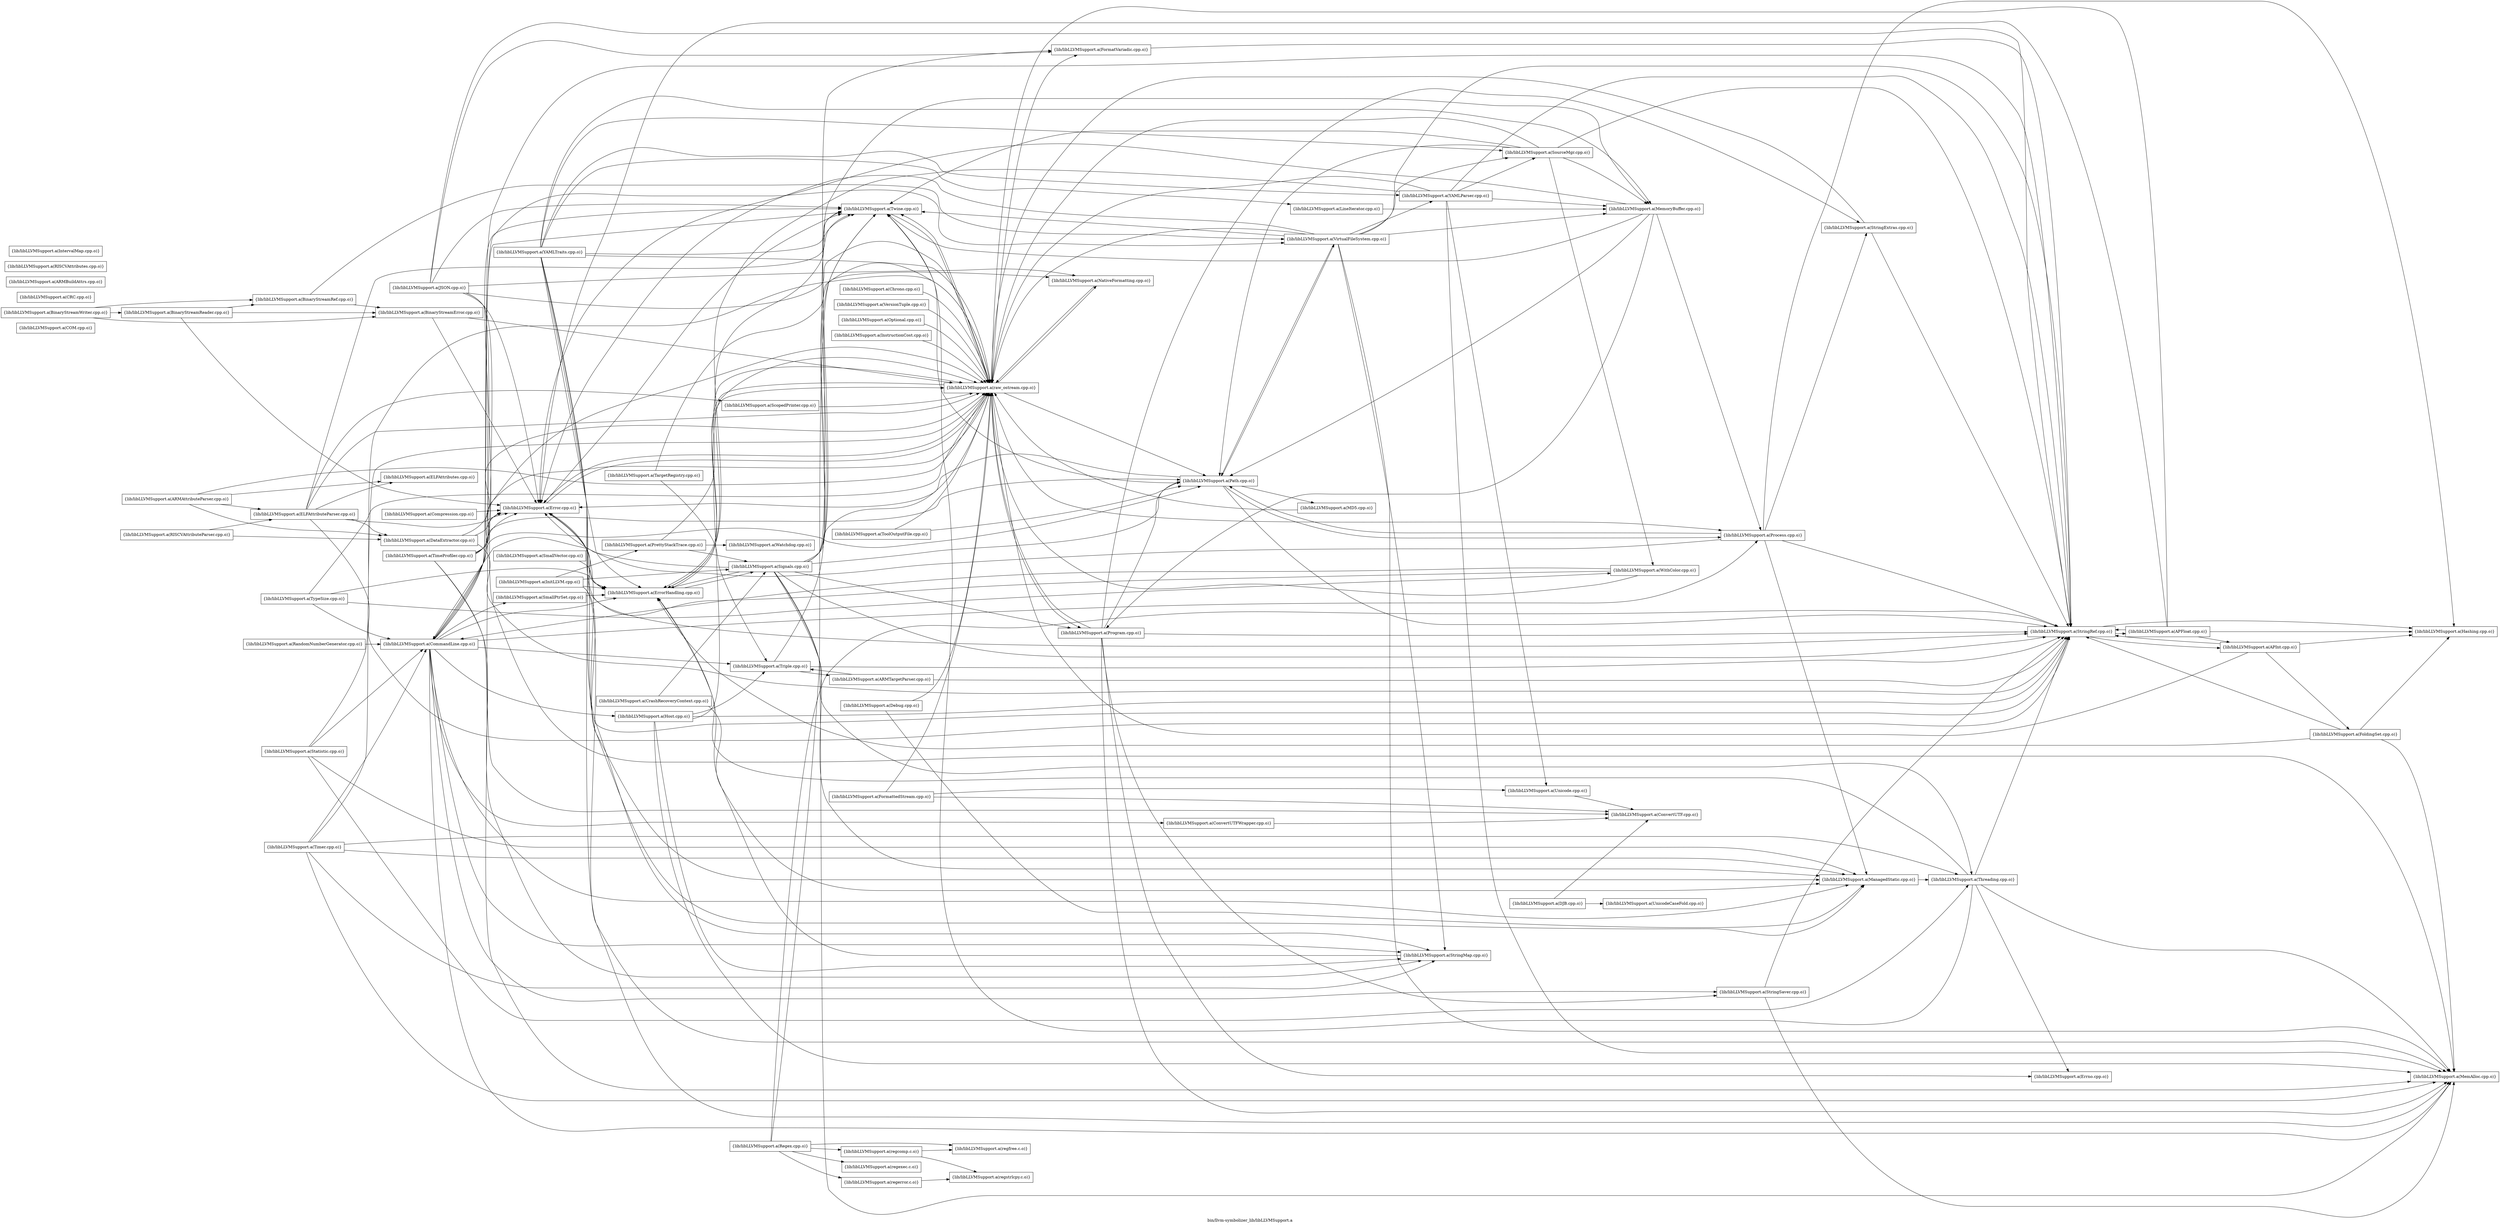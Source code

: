 digraph "bin/llvm-symbolizer_lib/libLLVMSupport.a" {
	label="bin/llvm-symbolizer_lib/libLLVMSupport.a";
	rankdir=LR;

	Node0x5627a9768b68 [shape=record,shape=box,group=0,label="{lib/libLLVMSupport.a(COM.cpp.o)}"];
	Node0x5627a976b188 [shape=record,shape=box,group=0,label="{lib/libLLVMSupport.a(CommandLine.cpp.o)}"];
	Node0x5627a976b188 -> Node0x5627a976a328;
	Node0x5627a976b188 -> Node0x5627a976bdb8;
	Node0x5627a976b188 -> Node0x5627a976bb38;
	Node0x5627a976b188 -> Node0x5627a976ce98;
	Node0x5627a976b188 -> Node0x5627a9764ce8;
	Node0x5627a976b188 -> Node0x5627a976a878;
	Node0x5627a976b188 -> Node0x5627a976a508;
	Node0x5627a976b188 -> Node0x5627a97697e8;
	Node0x5627a976b188 -> Node0x5627a9768c08;
	Node0x5627a976b188 -> Node0x5627a9767588;
	Node0x5627a976b188 -> Node0x5627a9765c38;
	Node0x5627a976b188 -> Node0x5627a9766278;
	Node0x5627a976b188 -> Node0x5627a9768c58;
	Node0x5627a976b188 -> Node0x5627a976b1d8;
	Node0x5627a976b188 -> Node0x5627a9764478;
	Node0x5627a976b188 -> Node0x5627a9765eb8;
	Node0x5627a976bdb8 [shape=record,shape=box,group=0,label="{lib/libLLVMSupport.a(Error.cpp.o)}"];
	Node0x5627a976bdb8 -> Node0x5627a976bb38;
	Node0x5627a976bdb8 -> Node0x5627a976ce98;
	Node0x5627a976bdb8 -> Node0x5627a9765c38;
	Node0x5627a976bdb8 -> Node0x5627a9768c58;
	Node0x5627a976d028 [shape=record,shape=box,group=0,label="{lib/libLLVMSupport.a(InitLLVM.cpp.o)}"];
	Node0x5627a976d028 -> Node0x5627a976bb38;
	Node0x5627a976d028 -> Node0x5627a976ce98;
	Node0x5627a976d028 -> Node0x5627a9764ce8;
	Node0x5627a976d028 -> Node0x5627a9764518;
	Node0x5627a976d028 -> Node0x5627a976d9d8;
	Node0x5627a9764ce8 [shape=record,shape=box,group=0,label="{lib/libLLVMSupport.a(MemAlloc.cpp.o)}"];
	Node0x5627a9768c08 [shape=record,shape=box,group=0,label="{lib/libLLVMSupport.a(StringRef.cpp.o)}"];
	Node0x5627a9768c08 -> Node0x5627a976bdb8;
	Node0x5627a9768c08 -> Node0x5627a97693d8;
	Node0x5627a9768c08 -> Node0x5627a9768258;
	Node0x5627a9768c08 -> Node0x5627a9767c68;
	Node0x5627a9765c38 [shape=record,shape=box,group=0,label="{lib/libLLVMSupport.a(Twine.cpp.o)}"];
	Node0x5627a9765c38 -> Node0x5627a9768c58;
	Node0x5627a9768c58 [shape=record,shape=box,group=0,label="{lib/libLLVMSupport.a(raw_ostream.cpp.o)}"];
	Node0x5627a9768c58 -> Node0x5627a976bdb8;
	Node0x5627a9768c58 -> Node0x5627a976bb38;
	Node0x5627a9768c58 -> Node0x5627a9765c38;
	Node0x5627a9768c58 -> Node0x5627a97698d8;
	Node0x5627a9768c58 -> Node0x5627a976a558;
	Node0x5627a9768c58 -> Node0x5627a9764478;
	Node0x5627a9768c58 -> Node0x5627a9765eb8;
	Node0x5627a9768c58 -> Node0x5627a976cb28;
	Node0x5627a9764478 [shape=record,shape=box,group=0,label="{lib/libLLVMSupport.a(Path.cpp.o)}"];
	Node0x5627a9764478 -> Node0x5627a976bdb8;
	Node0x5627a9764478 -> Node0x5627a9768c08;
	Node0x5627a9764478 -> Node0x5627a9765c38;
	Node0x5627a9764478 -> Node0x5627a9766278;
	Node0x5627a9764478 -> Node0x5627a9763cf8;
	Node0x5627a9764478 -> Node0x5627a9765eb8;
	Node0x5627a976a508 [shape=record,shape=box,group=0,label="{lib/libLLVMSupport.a(StringMap.cpp.o)}"];
	Node0x5627a976a508 -> Node0x5627a976bb38;
	Node0x5627a976a328 [shape=record,shape=box,group=0,label="{lib/libLLVMSupport.a(ConvertUTFWrapper.cpp.o)}"];
	Node0x5627a976a328 -> Node0x5627a976a0f8;
	Node0x5627a976bb38 [shape=record,shape=box,group=0,label="{lib/libLLVMSupport.a(ErrorHandling.cpp.o)}"];
	Node0x5627a976bb38 -> Node0x5627a9765c38;
	Node0x5627a976bb38 -> Node0x5627a9768c58;
	Node0x5627a976bb38 -> Node0x5627a976d9d8;
	Node0x5627a976ce98 [shape=record,shape=box,group=0,label="{lib/libLLVMSupport.a(ManagedStatic.cpp.o)}"];
	Node0x5627a976ce98 -> Node0x5627a976c0d8;
	Node0x5627a976a878 [shape=record,shape=box,group=0,label="{lib/libLLVMSupport.a(SmallPtrSet.cpp.o)}"];
	Node0x5627a976a878 -> Node0x5627a976bb38;
	Node0x5627a97697e8 [shape=record,shape=box,group=0,label="{lib/libLLVMSupport.a(StringSaver.cpp.o)}"];
	Node0x5627a97697e8 -> Node0x5627a9764ce8;
	Node0x5627a97697e8 -> Node0x5627a9768c08;
	Node0x5627a9767588 [shape=record,shape=box,group=0,label="{lib/libLLVMSupport.a(Triple.cpp.o)}"];
	Node0x5627a9767588 -> Node0x5627a9768c08;
	Node0x5627a9767588 -> Node0x5627a9766228;
	Node0x5627a9767588 -> Node0x5627a9765c38;
	Node0x5627a9766278 [shape=record,shape=box,group=0,label="{lib/libLLVMSupport.a(VirtualFileSystem.cpp.o)}"];
	Node0x5627a9766278 -> Node0x5627a976bdb8;
	Node0x5627a9766278 -> Node0x5627a9764ce8;
	Node0x5627a9766278 -> Node0x5627a976a508;
	Node0x5627a9766278 -> Node0x5627a9768c08;
	Node0x5627a9766278 -> Node0x5627a9765c38;
	Node0x5627a9766278 -> Node0x5627a97673f8;
	Node0x5627a9766278 -> Node0x5627a9767cb8;
	Node0x5627a9766278 -> Node0x5627a9768208;
	Node0x5627a9766278 -> Node0x5627a9768c58;
	Node0x5627a9766278 -> Node0x5627a9764478;
	Node0x5627a976b1d8 [shape=record,shape=box,group=0,label="{lib/libLLVMSupport.a(Host.cpp.o)}"];
	Node0x5627a976b1d8 -> Node0x5627a9764ce8;
	Node0x5627a976b1d8 -> Node0x5627a976a508;
	Node0x5627a976b1d8 -> Node0x5627a9768c08;
	Node0x5627a976b1d8 -> Node0x5627a9767588;
	Node0x5627a976b1d8 -> Node0x5627a9768c58;
	Node0x5627a9765eb8 [shape=record,shape=box,group=0,label="{lib/libLLVMSupport.a(Process.cpp.o)}"];
	Node0x5627a9765eb8 -> Node0x5627a976bdb8;
	Node0x5627a9765eb8 -> Node0x5627a976ce98;
	Node0x5627a9765eb8 -> Node0x5627a9768c08;
	Node0x5627a9765eb8 -> Node0x5627a9767c68;
	Node0x5627a9765eb8 -> Node0x5627a9764478;
	Node0x5627a9765eb8 -> Node0x5627a9765008;
	Node0x5627a976a0f8 [shape=record,shape=box,group=0,label="{lib/libLLVMSupport.a(ConvertUTF.cpp.o)}"];
	Node0x5627a976d9d8 [shape=record,shape=box,group=0,label="{lib/libLLVMSupport.a(Signals.cpp.o)}"];
	Node0x5627a976d9d8 -> Node0x5627a976b188;
	Node0x5627a976d9d8 -> Node0x5627a976bb38;
	Node0x5627a976d9d8 -> Node0x5627a976ce98;
	Node0x5627a976d9d8 -> Node0x5627a9764ce8;
	Node0x5627a976d9d8 -> Node0x5627a9768c08;
	Node0x5627a976d9d8 -> Node0x5627a9765c38;
	Node0x5627a976d9d8 -> Node0x5627a97673f8;
	Node0x5627a976d9d8 -> Node0x5627a9768c58;
	Node0x5627a976d9d8 -> Node0x5627a97698d8;
	Node0x5627a976d9d8 -> Node0x5627a976a558;
	Node0x5627a976d9d8 -> Node0x5627a9764478;
	Node0x5627a976d9d8 -> Node0x5627a976cb28;
	Node0x5627a976d9d8 -> Node0x5627a976c0d8;
	Node0x5627a976b548 [shape=record,shape=box,group=0,label="{lib/libLLVMSupport.a(Debug.cpp.o)}"];
	Node0x5627a976b548 -> Node0x5627a976ce98;
	Node0x5627a976b548 -> Node0x5627a9768c58;
	Node0x5627a9764518 [shape=record,shape=box,group=0,label="{lib/libLLVMSupport.a(PrettyStackTrace.cpp.o)}"];
	Node0x5627a9764518 -> Node0x5627a9768c58;
	Node0x5627a9764518 -> Node0x5627a976d9d8;
	Node0x5627a9764518 -> Node0x5627a976a058;
	Node0x5627a976c0d8 [shape=record,shape=box,group=0,label="{lib/libLLVMSupport.a(Threading.cpp.o)}"];
	Node0x5627a976c0d8 -> Node0x5627a976bb38;
	Node0x5627a976c0d8 -> Node0x5627a9764ce8;
	Node0x5627a976c0d8 -> Node0x5627a9768c08;
	Node0x5627a976c0d8 -> Node0x5627a9765c38;
	Node0x5627a976c0d8 -> Node0x5627a976d208;
	Node0x5627a976a058 [shape=record,shape=box,group=0,label="{lib/libLLVMSupport.a(Watchdog.cpp.o)}"];
	Node0x5627a976afa8 [shape=record,shape=box,group=0,label="{lib/libLLVMSupport.a(SmallVector.cpp.o)}"];
	Node0x5627a976afa8 -> Node0x5627a976bb38;
	Node0x5627a97693d8 [shape=record,shape=box,group=0,label="{lib/libLLVMSupport.a(APFloat.cpp.o)}"];
	Node0x5627a97693d8 -> Node0x5627a976bdb8;
	Node0x5627a97693d8 -> Node0x5627a9768c08;
	Node0x5627a97693d8 -> Node0x5627a9768258;
	Node0x5627a97693d8 -> Node0x5627a9767c68;
	Node0x5627a97693d8 -> Node0x5627a9768c58;
	Node0x5627a9768258 [shape=record,shape=box,group=0,label="{lib/libLLVMSupport.a(APInt.cpp.o)}"];
	Node0x5627a9768258 -> Node0x5627a9768c08;
	Node0x5627a9768258 -> Node0x5627a9767ad8;
	Node0x5627a9768258 -> Node0x5627a9767c68;
	Node0x5627a9768258 -> Node0x5627a9768c58;
	Node0x5627a9767c68 [shape=record,shape=box,group=0,label="{lib/libLLVMSupport.a(Hashing.cpp.o)}"];
	Node0x5627a9767ad8 [shape=record,shape=box,group=0,label="{lib/libLLVMSupport.a(FoldingSet.cpp.o)}"];
	Node0x5627a9767ad8 -> Node0x5627a976bb38;
	Node0x5627a9767ad8 -> Node0x5627a9764ce8;
	Node0x5627a9767ad8 -> Node0x5627a9768c08;
	Node0x5627a9767ad8 -> Node0x5627a9767c68;
	Node0x5627a9766228 [shape=record,shape=box,group=0,label="{lib/libLLVMSupport.a(ARMTargetParser.cpp.o)}"];
	Node0x5627a9766228 -> Node0x5627a9768c08;
	Node0x5627a9766228 -> Node0x5627a9767588;
	Node0x5627a97673f8 [shape=record,shape=box,group=0,label="{lib/libLLVMSupport.a(MemoryBuffer.cpp.o)}"];
	Node0x5627a97673f8 -> Node0x5627a976bdb8;
	Node0x5627a97673f8 -> Node0x5627a9765c38;
	Node0x5627a97673f8 -> Node0x5627a9764478;
	Node0x5627a97673f8 -> Node0x5627a9765eb8;
	Node0x5627a97673f8 -> Node0x5627a976cb28;
	Node0x5627a9767cb8 [shape=record,shape=box,group=0,label="{lib/libLLVMSupport.a(SourceMgr.cpp.o)}"];
	Node0x5627a9767cb8 -> Node0x5627a9768c08;
	Node0x5627a9767cb8 -> Node0x5627a9765c38;
	Node0x5627a9767cb8 -> Node0x5627a97673f8;
	Node0x5627a9767cb8 -> Node0x5627a97679e8;
	Node0x5627a9767cb8 -> Node0x5627a9768c58;
	Node0x5627a9767cb8 -> Node0x5627a9764478;
	Node0x5627a9768208 [shape=record,shape=box,group=0,label="{lib/libLLVMSupport.a(YAMLParser.cpp.o)}"];
	Node0x5627a9768208 -> Node0x5627a976bb38;
	Node0x5627a9768208 -> Node0x5627a9764ce8;
	Node0x5627a9768208 -> Node0x5627a9768c08;
	Node0x5627a9768208 -> Node0x5627a97673f8;
	Node0x5627a9768208 -> Node0x5627a9767cb8;
	Node0x5627a9768208 -> Node0x5627a9768f28;
	Node0x5627a9768208 -> Node0x5627a9768c58;
	Node0x5627a976cb28 [shape=record,shape=box,group=0,label="{lib/libLLVMSupport.a(Program.cpp.o)}"];
	Node0x5627a976cb28 -> Node0x5627a9764ce8;
	Node0x5627a976cb28 -> Node0x5627a97697e8;
	Node0x5627a976cb28 -> Node0x5627a9768c08;
	Node0x5627a976cb28 -> Node0x5627a9768c58;
	Node0x5627a976cb28 -> Node0x5627a9764478;
	Node0x5627a976cb28 -> Node0x5627a9765008;
	Node0x5627a976cb28 -> Node0x5627a976d208;
	Node0x5627a97679e8 [shape=record,shape=box,group=0,label="{lib/libLLVMSupport.a(WithColor.cpp.o)}"];
	Node0x5627a97679e8 -> Node0x5627a976b188;
	Node0x5627a97679e8 -> Node0x5627a976bdb8;
	Node0x5627a97679e8 -> Node0x5627a9768c58;
	Node0x5627a9768f28 [shape=record,shape=box,group=0,label="{lib/libLLVMSupport.a(Unicode.cpp.o)}"];
	Node0x5627a9768f28 -> Node0x5627a976a0f8;
	Node0x5627a97698d8 [shape=record,shape=box,group=0,label="{lib/libLLVMSupport.a(NativeFormatting.cpp.o)}"];
	Node0x5627a97698d8 -> Node0x5627a9768c58;
	Node0x5627a976a558 [shape=record,shape=box,group=0,label="{lib/libLLVMSupport.a(FormatVariadic.cpp.o)}"];
	Node0x5627a976a558 -> Node0x5627a9768c08;
	Node0x5627a9763cf8 [shape=record,shape=box,group=0,label="{lib/libLLVMSupport.a(MD5.cpp.o)}"];
	Node0x5627a9763cf8 -> Node0x5627a9768c58;
	Node0x5627a9765008 [shape=record,shape=box,group=0,label="{lib/libLLVMSupport.a(StringExtras.cpp.o)}"];
	Node0x5627a9765008 -> Node0x5627a9768c08;
	Node0x5627a9765008 -> Node0x5627a9768c58;
	Node0x5627a9765738 [shape=record,shape=box,group=0,label="{lib/libLLVMSupport.a(CrashRecoveryContext.cpp.o)}"];
	Node0x5627a9765738 -> Node0x5627a976ce98;
	Node0x5627a9765738 -> Node0x5627a976d9d8;
	Node0x5627a976d208 [shape=record,shape=box,group=0,label="{lib/libLLVMSupport.a(Errno.cpp.o)}"];
	Node0x5627a9765dc8 [shape=record,shape=box,group=0,label="{lib/libLLVMSupport.a(LineIterator.cpp.o)}"];
	Node0x5627a9765dc8 -> Node0x5627a97673f8;
	Node0x5627a9767df8 [shape=record,shape=box,group=0,label="{lib/libLLVMSupport.a(DataExtractor.cpp.o)}"];
	Node0x5627a9767df8 -> Node0x5627a976bdb8;
	Node0x5627a9767df8 -> Node0x5627a9768c08;
	Node0x5627a9767df8 -> Node0x5627a9768c58;
	Node0x5627a97691f8 [shape=record,shape=box,group=0,label="{lib/libLLVMSupport.a(CRC.cpp.o)}"];
	Node0x5627a9764068 [shape=record,shape=box,group=0,label="{lib/libLLVMSupport.a(ARMBuildAttrs.cpp.o)}"];
	Node0x5627a97647e8 [shape=record,shape=box,group=0,label="{lib/libLLVMSupport.a(ELFAttributeParser.cpp.o)}"];
	Node0x5627a97647e8 -> Node0x5627a976bdb8;
	Node0x5627a97647e8 -> Node0x5627a9768c08;
	Node0x5627a97647e8 -> Node0x5627a9765c38;
	Node0x5627a97647e8 -> Node0x5627a9768c58;
	Node0x5627a97647e8 -> Node0x5627a9767df8;
	Node0x5627a97647e8 -> Node0x5627a9765418;
	Node0x5627a97647e8 -> Node0x5627a9766098;
	Node0x5627a9765968 [shape=record,shape=box,group=0,label="{lib/libLLVMSupport.a(RISCVAttributes.cpp.o)}"];
	Node0x5627a976b4a8 [shape=record,shape=box,group=0,label="{lib/libLLVMSupport.a(TargetRegistry.cpp.o)}"];
	Node0x5627a976b4a8 -> Node0x5627a9767588;
	Node0x5627a976b4a8 -> Node0x5627a9768c58;
	Node0x5627a9763b68 [shape=record,shape=box,group=0,label="{lib/libLLVMSupport.a(ARMAttributeParser.cpp.o)}"];
	Node0x5627a9763b68 -> Node0x5627a9768c58;
	Node0x5627a9763b68 -> Node0x5627a9767df8;
	Node0x5627a9763b68 -> Node0x5627a97647e8;
	Node0x5627a9763b68 -> Node0x5627a9765418;
	Node0x5627a9765418 [shape=record,shape=box,group=0,label="{lib/libLLVMSupport.a(ELFAttributes.cpp.o)}"];
	Node0x5627a9766098 [shape=record,shape=box,group=0,label="{lib/libLLVMSupport.a(ScopedPrinter.cpp.o)}"];
	Node0x5627a9766098 -> Node0x5627a9768c58;
	Node0x5627a976c1c8 [shape=record,shape=box,group=0,label="{lib/libLLVMSupport.a(RISCVAttributeParser.cpp.o)}"];
	Node0x5627a976c1c8 -> Node0x5627a9767df8;
	Node0x5627a976c1c8 -> Node0x5627a97647e8;
	Node0x5627a976bd18 [shape=record,shape=box,group=0,label="{lib/libLLVMSupport.a(BinaryStreamReader.cpp.o)}"];
	Node0x5627a976bd18 -> Node0x5627a976bdb8;
	Node0x5627a976bd18 -> Node0x5627a976b598;
	Node0x5627a976bd18 -> Node0x5627a976b868;
	Node0x5627a976b598 [shape=record,shape=box,group=0,label="{lib/libLLVMSupport.a(BinaryStreamRef.cpp.o)}"];
	Node0x5627a976b598 -> Node0x5627a9766278;
	Node0x5627a976b598 -> Node0x5627a976b868;
	Node0x5627a976b868 [shape=record,shape=box,group=0,label="{lib/libLLVMSupport.a(BinaryStreamError.cpp.o)}"];
	Node0x5627a976b868 -> Node0x5627a976bdb8;
	Node0x5627a976b868 -> Node0x5627a9768c58;
	Node0x5627a97682f8 [shape=record,shape=box,group=0,label="{lib/libLLVMSupport.a(TypeSize.cpp.o)}"];
	Node0x5627a97682f8 -> Node0x5627a976b188;
	Node0x5627a97682f8 -> Node0x5627a976bb38;
	Node0x5627a97682f8 -> Node0x5627a97679e8;
	Node0x5627a97682f8 -> Node0x5627a9768c58;
	Node0x5627a976bb88 [shape=record,shape=box,group=0,label="{lib/libLLVMSupport.a(Optional.cpp.o)}"];
	Node0x5627a976bb88 -> Node0x5627a9768c58;
	Node0x5627a9769fb8 [shape=record,shape=box,group=0,label="{lib/libLLVMSupport.a(DJB.cpp.o)}"];
	Node0x5627a9769fb8 -> Node0x5627a976a0f8;
	Node0x5627a9769fb8 -> Node0x5627a976b138;
	Node0x5627a976b138 [shape=record,shape=box,group=0,label="{lib/libLLVMSupport.a(UnicodeCaseFold.cpp.o)}"];
	Node0x5627a9767ee8 [shape=record,shape=box,group=0,label="{lib/libLLVMSupport.a(Compression.cpp.o)}"];
	Node0x5627a9767ee8 -> Node0x5627a976bdb8;
	Node0x5627a9768528 [shape=record,shape=box,group=0,label="{lib/libLLVMSupport.a(IntervalMap.cpp.o)}"];
	Node0x5627a9763bb8 [shape=record,shape=box,group=0,label="{lib/libLLVMSupport.a(BinaryStreamWriter.cpp.o)}"];
	Node0x5627a9763bb8 -> Node0x5627a976bd18;
	Node0x5627a9763bb8 -> Node0x5627a976b598;
	Node0x5627a9763bb8 -> Node0x5627a976b868;
	Node0x5627a9763fc8 [shape=record,shape=box,group=0,label="{lib/libLLVMSupport.a(FormattedStream.cpp.o)}"];
	Node0x5627a9763fc8 -> Node0x5627a976a0f8;
	Node0x5627a9763fc8 -> Node0x5627a9768f28;
	Node0x5627a9763fc8 -> Node0x5627a9768c58;
	Node0x5627a9764ba8 [shape=record,shape=box,group=0,label="{lib/libLLVMSupport.a(Regex.cpp.o)}"];
	Node0x5627a9764ba8 -> Node0x5627a9768c08;
	Node0x5627a9764ba8 -> Node0x5627a9765c38;
	Node0x5627a9764ba8 -> Node0x5627a9767808;
	Node0x5627a9764ba8 -> Node0x5627a97686b8;
	Node0x5627a9764ba8 -> Node0x5627a9766368;
	Node0x5627a9764ba8 -> Node0x5627a9766f48;
	Node0x5627a9767808 [shape=record,shape=box,group=0,label="{lib/libLLVMSupport.a(regcomp.c.o)}"];
	Node0x5627a9767808 -> Node0x5627a97683e8;
	Node0x5627a9767808 -> Node0x5627a97686b8;
	Node0x5627a97686b8 [shape=record,shape=box,group=0,label="{lib/libLLVMSupport.a(regfree.c.o)}"];
	Node0x5627a9766368 [shape=record,shape=box,group=0,label="{lib/libLLVMSupport.a(regerror.c.o)}"];
	Node0x5627a9766368 -> Node0x5627a97683e8;
	Node0x5627a9766f48 [shape=record,shape=box,group=0,label="{lib/libLLVMSupport.a(regexec.c.o)}"];
	Node0x5627a97683e8 [shape=record,shape=box,group=0,label="{lib/libLLVMSupport.a(regstrlcpy.c.o)}"];
	Node0x5627a9763d98 [shape=record,shape=box,group=0,label="{lib/libLLVMSupport.a(InstructionCost.cpp.o)}"];
	Node0x5627a9763d98 -> Node0x5627a9768c58;
	Node0x5627a976b778 [shape=record,shape=box,group=0,label="{lib/libLLVMSupport.a(ToolOutputFile.cpp.o)}"];
	Node0x5627a976b778 -> Node0x5627a9768c58;
	Node0x5627a976b778 -> Node0x5627a9764478;
	Node0x5627a9768ca8 [shape=record,shape=box,group=0,label="{lib/libLLVMSupport.a(RandomNumberGenerator.cpp.o)}"];
	Node0x5627a9768ca8 -> Node0x5627a976b188;
	Node0x5627a9769f18 [shape=record,shape=box,group=0,label="{lib/libLLVMSupport.a(Statistic.cpp.o)}"];
	Node0x5627a9769f18 -> Node0x5627a976b188;
	Node0x5627a9769f18 -> Node0x5627a976ce98;
	Node0x5627a9769f18 -> Node0x5627a9768c58;
	Node0x5627a9769f18 -> Node0x5627a976c0d8;
	Node0x5627a976bea8 [shape=record,shape=box,group=0,label="{lib/libLLVMSupport.a(Timer.cpp.o)}"];
	Node0x5627a976bea8 -> Node0x5627a976b188;
	Node0x5627a976bea8 -> Node0x5627a976ce98;
	Node0x5627a976bea8 -> Node0x5627a9764ce8;
	Node0x5627a976bea8 -> Node0x5627a976a508;
	Node0x5627a976bea8 -> Node0x5627a9768c58;
	Node0x5627a976bea8 -> Node0x5627a976c0d8;
	Node0x5627a9764978 [shape=record,shape=box,group=0,label="{lib/libLLVMSupport.a(TimeProfiler.cpp.o)}"];
	Node0x5627a9764978 -> Node0x5627a976bdb8;
	Node0x5627a9764978 -> Node0x5627a9764ce8;
	Node0x5627a9764978 -> Node0x5627a976a508;
	Node0x5627a9764978 -> Node0x5627a9765c38;
	Node0x5627a9764978 -> Node0x5627a9768c58;
	Node0x5627a9764978 -> Node0x5627a9764478;
	Node0x5627a9764c98 [shape=record,shape=box,group=0,label="{lib/libLLVMSupport.a(JSON.cpp.o)}"];
	Node0x5627a9764c98 -> Node0x5627a976a0f8;
	Node0x5627a9764c98 -> Node0x5627a976bdb8;
	Node0x5627a9764c98 -> Node0x5627a9764ce8;
	Node0x5627a9764c98 -> Node0x5627a9768c08;
	Node0x5627a9764c98 -> Node0x5627a9765c38;
	Node0x5627a9764c98 -> Node0x5627a9768c58;
	Node0x5627a9764c98 -> Node0x5627a97698d8;
	Node0x5627a9764c98 -> Node0x5627a976a558;
	Node0x5627a976d438 [shape=record,shape=box,group=0,label="{lib/libLLVMSupport.a(Chrono.cpp.o)}"];
	Node0x5627a976d438 -> Node0x5627a9768c58;
	Node0x5627a976cda8 [shape=record,shape=box,group=0,label="{lib/libLLVMSupport.a(YAMLTraits.cpp.o)}"];
	Node0x5627a976cda8 -> Node0x5627a976bb38;
	Node0x5627a976cda8 -> Node0x5627a9764ce8;
	Node0x5627a976cda8 -> Node0x5627a976a508;
	Node0x5627a976cda8 -> Node0x5627a9768c08;
	Node0x5627a976cda8 -> Node0x5627a9765c38;
	Node0x5627a976cda8 -> Node0x5627a97673f8;
	Node0x5627a976cda8 -> Node0x5627a9767cb8;
	Node0x5627a976cda8 -> Node0x5627a9768208;
	Node0x5627a976cda8 -> Node0x5627a9768c58;
	Node0x5627a976cda8 -> Node0x5627a9765dc8;
	Node0x5627a976cad8 [shape=record,shape=box,group=0,label="{lib/libLLVMSupport.a(VersionTuple.cpp.o)}"];
	Node0x5627a976cad8 -> Node0x5627a9768c58;
}
